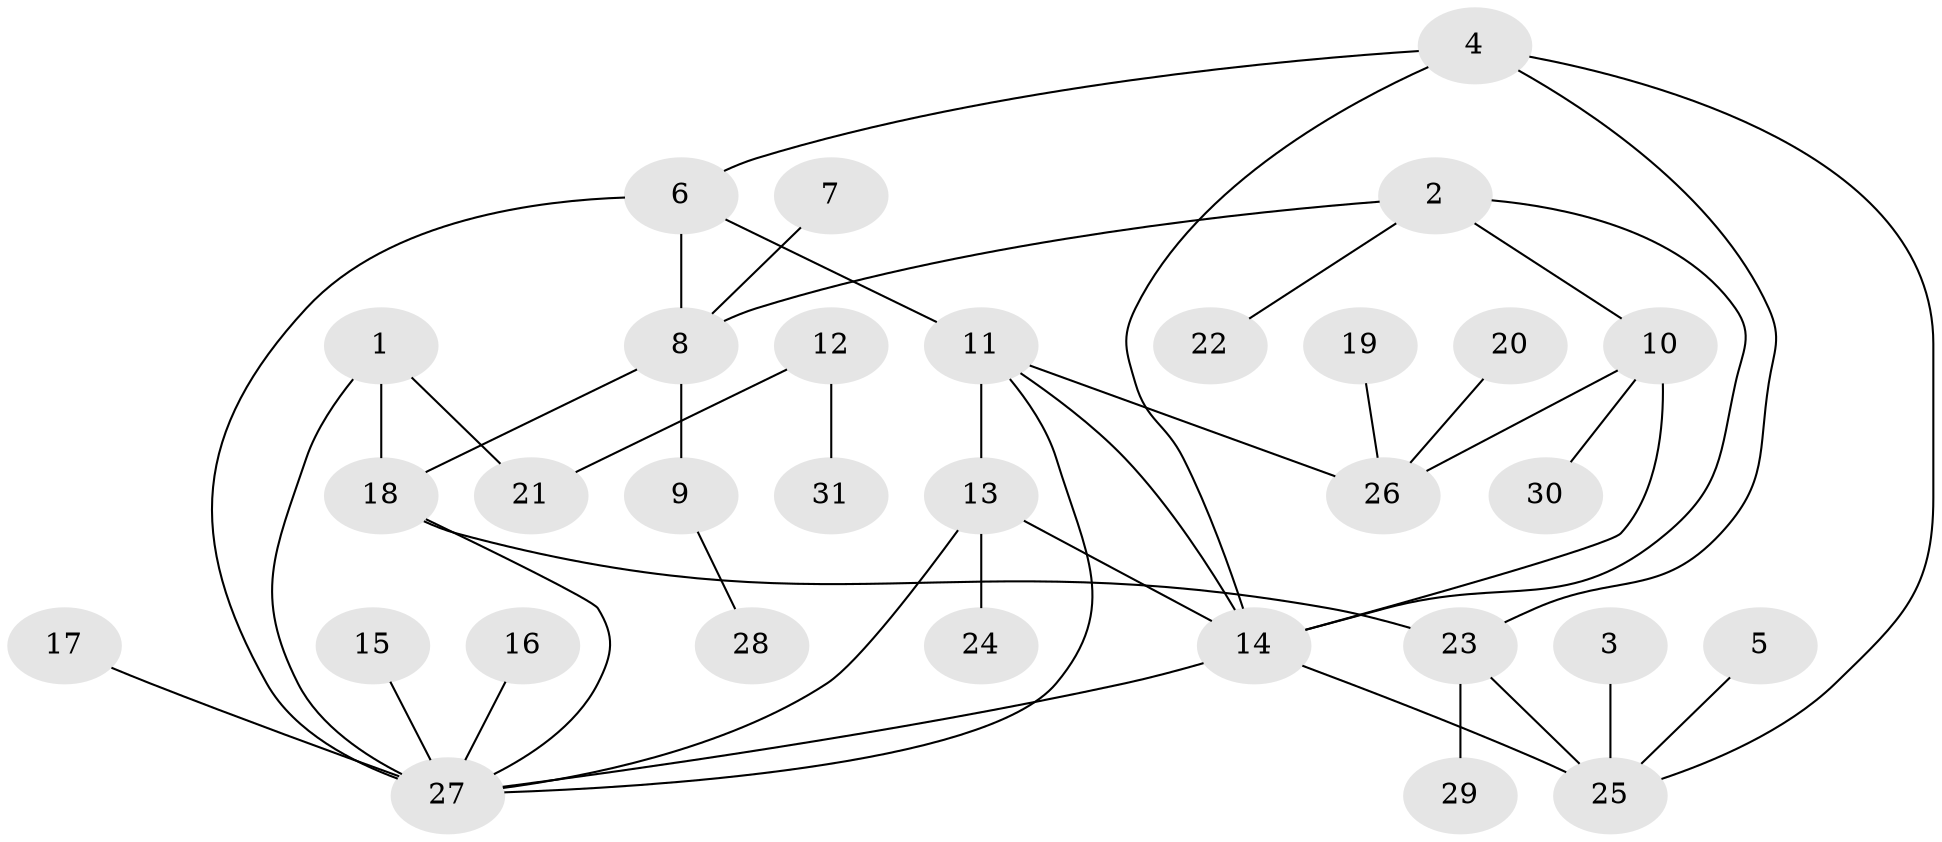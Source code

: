// original degree distribution, {4: 0.08064516129032258, 8: 0.016129032258064516, 11: 0.016129032258064516, 6: 0.04838709677419355, 3: 0.06451612903225806, 5: 0.04838709677419355, 7: 0.03225806451612903, 1: 0.5161290322580645, 2: 0.1774193548387097}
// Generated by graph-tools (version 1.1) at 2025/02/03/09/25 03:02:45]
// undirected, 31 vertices, 43 edges
graph export_dot {
graph [start="1"]
  node [color=gray90,style=filled];
  1;
  2;
  3;
  4;
  5;
  6;
  7;
  8;
  9;
  10;
  11;
  12;
  13;
  14;
  15;
  16;
  17;
  18;
  19;
  20;
  21;
  22;
  23;
  24;
  25;
  26;
  27;
  28;
  29;
  30;
  31;
  1 -- 18 [weight=1.0];
  1 -- 21 [weight=1.0];
  1 -- 27 [weight=1.0];
  2 -- 8 [weight=1.0];
  2 -- 10 [weight=1.0];
  2 -- 14 [weight=1.0];
  2 -- 22 [weight=1.0];
  3 -- 25 [weight=1.0];
  4 -- 6 [weight=1.0];
  4 -- 14 [weight=1.0];
  4 -- 23 [weight=1.0];
  4 -- 25 [weight=1.0];
  5 -- 25 [weight=1.0];
  6 -- 8 [weight=2.0];
  6 -- 11 [weight=1.0];
  6 -- 27 [weight=2.0];
  7 -- 8 [weight=1.0];
  8 -- 9 [weight=1.0];
  8 -- 18 [weight=1.0];
  9 -- 28 [weight=1.0];
  10 -- 14 [weight=1.0];
  10 -- 26 [weight=1.0];
  10 -- 30 [weight=1.0];
  11 -- 13 [weight=1.0];
  11 -- 14 [weight=1.0];
  11 -- 26 [weight=1.0];
  11 -- 27 [weight=1.0];
  12 -- 21 [weight=1.0];
  12 -- 31 [weight=1.0];
  13 -- 14 [weight=1.0];
  13 -- 24 [weight=1.0];
  13 -- 27 [weight=1.0];
  14 -- 25 [weight=1.0];
  14 -- 27 [weight=1.0];
  15 -- 27 [weight=1.0];
  16 -- 27 [weight=1.0];
  17 -- 27 [weight=1.0];
  18 -- 23 [weight=1.0];
  18 -- 27 [weight=1.0];
  19 -- 26 [weight=1.0];
  20 -- 26 [weight=1.0];
  23 -- 25 [weight=1.0];
  23 -- 29 [weight=1.0];
}
